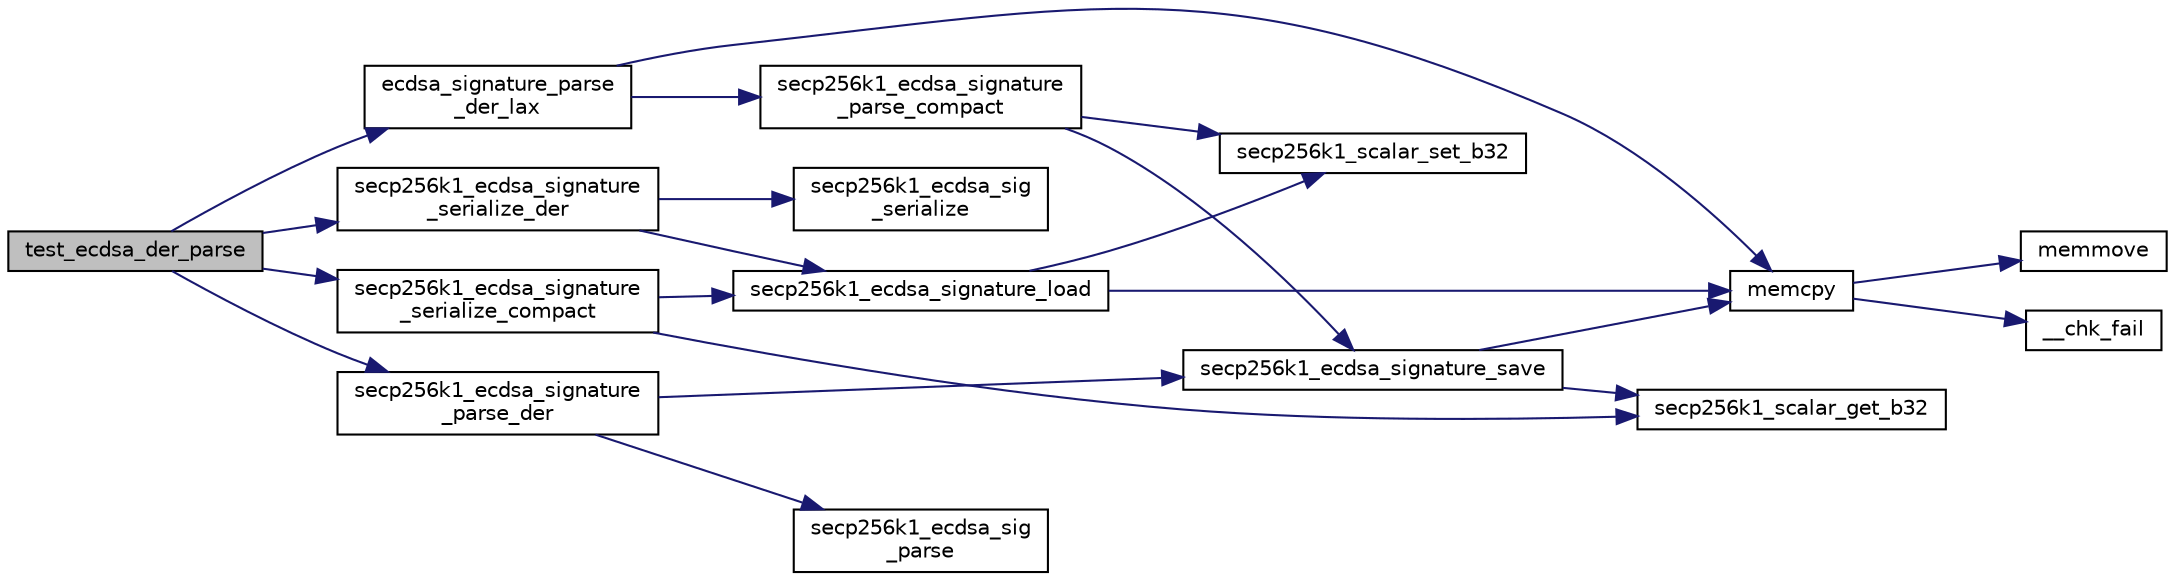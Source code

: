 digraph "test_ecdsa_der_parse"
{
  edge [fontname="Helvetica",fontsize="10",labelfontname="Helvetica",labelfontsize="10"];
  node [fontname="Helvetica",fontsize="10",shape=record];
  rankdir="LR";
  Node1492 [label="test_ecdsa_der_parse",height=0.2,width=0.4,color="black", fillcolor="grey75", style="filled", fontcolor="black"];
  Node1492 -> Node1493 [color="midnightblue",fontsize="10",style="solid",fontname="Helvetica"];
  Node1493 [label="secp256k1_ecdsa_signature\l_parse_der",height=0.2,width=0.4,color="black", fillcolor="white", style="filled",URL="$d7/dd3/secp256k1_8h.html#a57d390dd5baa54855b0cb20628034b90",tooltip="Parse a DER ECDSA signature. "];
  Node1493 -> Node1494 [color="midnightblue",fontsize="10",style="solid",fontname="Helvetica"];
  Node1494 [label="secp256k1_ecdsa_sig\l_parse",height=0.2,width=0.4,color="black", fillcolor="white", style="filled",URL="$d5/d5d/ecdsa_8h.html#aae25c4b1cdf2ccaddc49b42d43cc82a1"];
  Node1493 -> Node1495 [color="midnightblue",fontsize="10",style="solid",fontname="Helvetica"];
  Node1495 [label="secp256k1_ecdsa_signature_save",height=0.2,width=0.4,color="black", fillcolor="white", style="filled",URL="$d1/d8c/secp256k1_8c.html#a94e522f94c4819bebf8e854952eb6a8f"];
  Node1495 -> Node1496 [color="midnightblue",fontsize="10",style="solid",fontname="Helvetica"];
  Node1496 [label="memcpy",height=0.2,width=0.4,color="black", fillcolor="white", style="filled",URL="$d5/d9f/glibc__compat_8cpp.html#a0f46826ab0466591e136db24394923cf"];
  Node1496 -> Node1497 [color="midnightblue",fontsize="10",style="solid",fontname="Helvetica"];
  Node1497 [label="memmove",height=0.2,width=0.4,color="black", fillcolor="white", style="filled",URL="$d5/d9f/glibc__compat_8cpp.html#a9778d49e9029dd75bc53ecbbf9f5e9a1"];
  Node1496 -> Node1498 [color="midnightblue",fontsize="10",style="solid",fontname="Helvetica"];
  Node1498 [label="__chk_fail",height=0.2,width=0.4,color="black", fillcolor="white", style="filled",URL="$d5/d9f/glibc__compat_8cpp.html#a424ac71631da5ada2976630ff67051d1"];
  Node1495 -> Node1499 [color="midnightblue",fontsize="10",style="solid",fontname="Helvetica"];
  Node1499 [label="secp256k1_scalar_get_b32",height=0.2,width=0.4,color="black", fillcolor="white", style="filled",URL="$db/d94/scalar_8h.html#a4fa08f8af5a23f505b44c9ef1bec1831",tooltip="Convert a scalar to a byte array. "];
  Node1492 -> Node1500 [color="midnightblue",fontsize="10",style="solid",fontname="Helvetica"];
  Node1500 [label="secp256k1_ecdsa_signature\l_serialize_compact",height=0.2,width=0.4,color="black", fillcolor="white", style="filled",URL="$d7/dd3/secp256k1_8h.html#af8571ca8dcfb7f892519b337504dc700",tooltip="Serialize an ECDSA signature in compact (64 byte) format. "];
  Node1500 -> Node1501 [color="midnightblue",fontsize="10",style="solid",fontname="Helvetica"];
  Node1501 [label="secp256k1_ecdsa_signature_load",height=0.2,width=0.4,color="black", fillcolor="white", style="filled",URL="$d1/d8c/secp256k1_8c.html#af2027241c9dfc85fa5b6a3bb5fe41d18"];
  Node1501 -> Node1496 [color="midnightblue",fontsize="10",style="solid",fontname="Helvetica"];
  Node1501 -> Node1502 [color="midnightblue",fontsize="10",style="solid",fontname="Helvetica"];
  Node1502 [label="secp256k1_scalar_set_b32",height=0.2,width=0.4,color="black", fillcolor="white", style="filled",URL="$db/d94/scalar_8h.html#a25cc2d45ae1d1765d07c3313cdf46fa0",tooltip="Set a scalar from a big endian byte array. "];
  Node1500 -> Node1499 [color="midnightblue",fontsize="10",style="solid",fontname="Helvetica"];
  Node1492 -> Node1503 [color="midnightblue",fontsize="10",style="solid",fontname="Helvetica"];
  Node1503 [label="secp256k1_ecdsa_signature\l_serialize_der",height=0.2,width=0.4,color="black", fillcolor="white", style="filled",URL="$d7/dd3/secp256k1_8h.html#ac07809ca872ec967ab4d3b1a95eafe0b",tooltip="Serialize an ECDSA signature in DER format. "];
  Node1503 -> Node1501 [color="midnightblue",fontsize="10",style="solid",fontname="Helvetica"];
  Node1503 -> Node1504 [color="midnightblue",fontsize="10",style="solid",fontname="Helvetica"];
  Node1504 [label="secp256k1_ecdsa_sig\l_serialize",height=0.2,width=0.4,color="black", fillcolor="white", style="filled",URL="$d5/d5d/ecdsa_8h.html#a313b6733f5b079162fa15332d4b2ef36"];
  Node1492 -> Node1505 [color="midnightblue",fontsize="10",style="solid",fontname="Helvetica"];
  Node1505 [label="ecdsa_signature_parse\l_der_lax",height=0.2,width=0.4,color="black", fillcolor="white", style="filled",URL="$da/d8e/pubkey_8cpp.html#acd68762de13ffb2c909fcf12acfea0fd",tooltip="This function is taken from the libsecp256k1 distribution and implements DER parsing for ECDSA signat..."];
  Node1505 -> Node1506 [color="midnightblue",fontsize="10",style="solid",fontname="Helvetica"];
  Node1506 [label="secp256k1_ecdsa_signature\l_parse_compact",height=0.2,width=0.4,color="black", fillcolor="white", style="filled",URL="$d7/dd3/secp256k1_8h.html#a2aff2802eca3d15ec54298e879579897",tooltip="Parse an ECDSA signature in compact (64 bytes) format. "];
  Node1506 -> Node1502 [color="midnightblue",fontsize="10",style="solid",fontname="Helvetica"];
  Node1506 -> Node1495 [color="midnightblue",fontsize="10",style="solid",fontname="Helvetica"];
  Node1505 -> Node1496 [color="midnightblue",fontsize="10",style="solid",fontname="Helvetica"];
}
